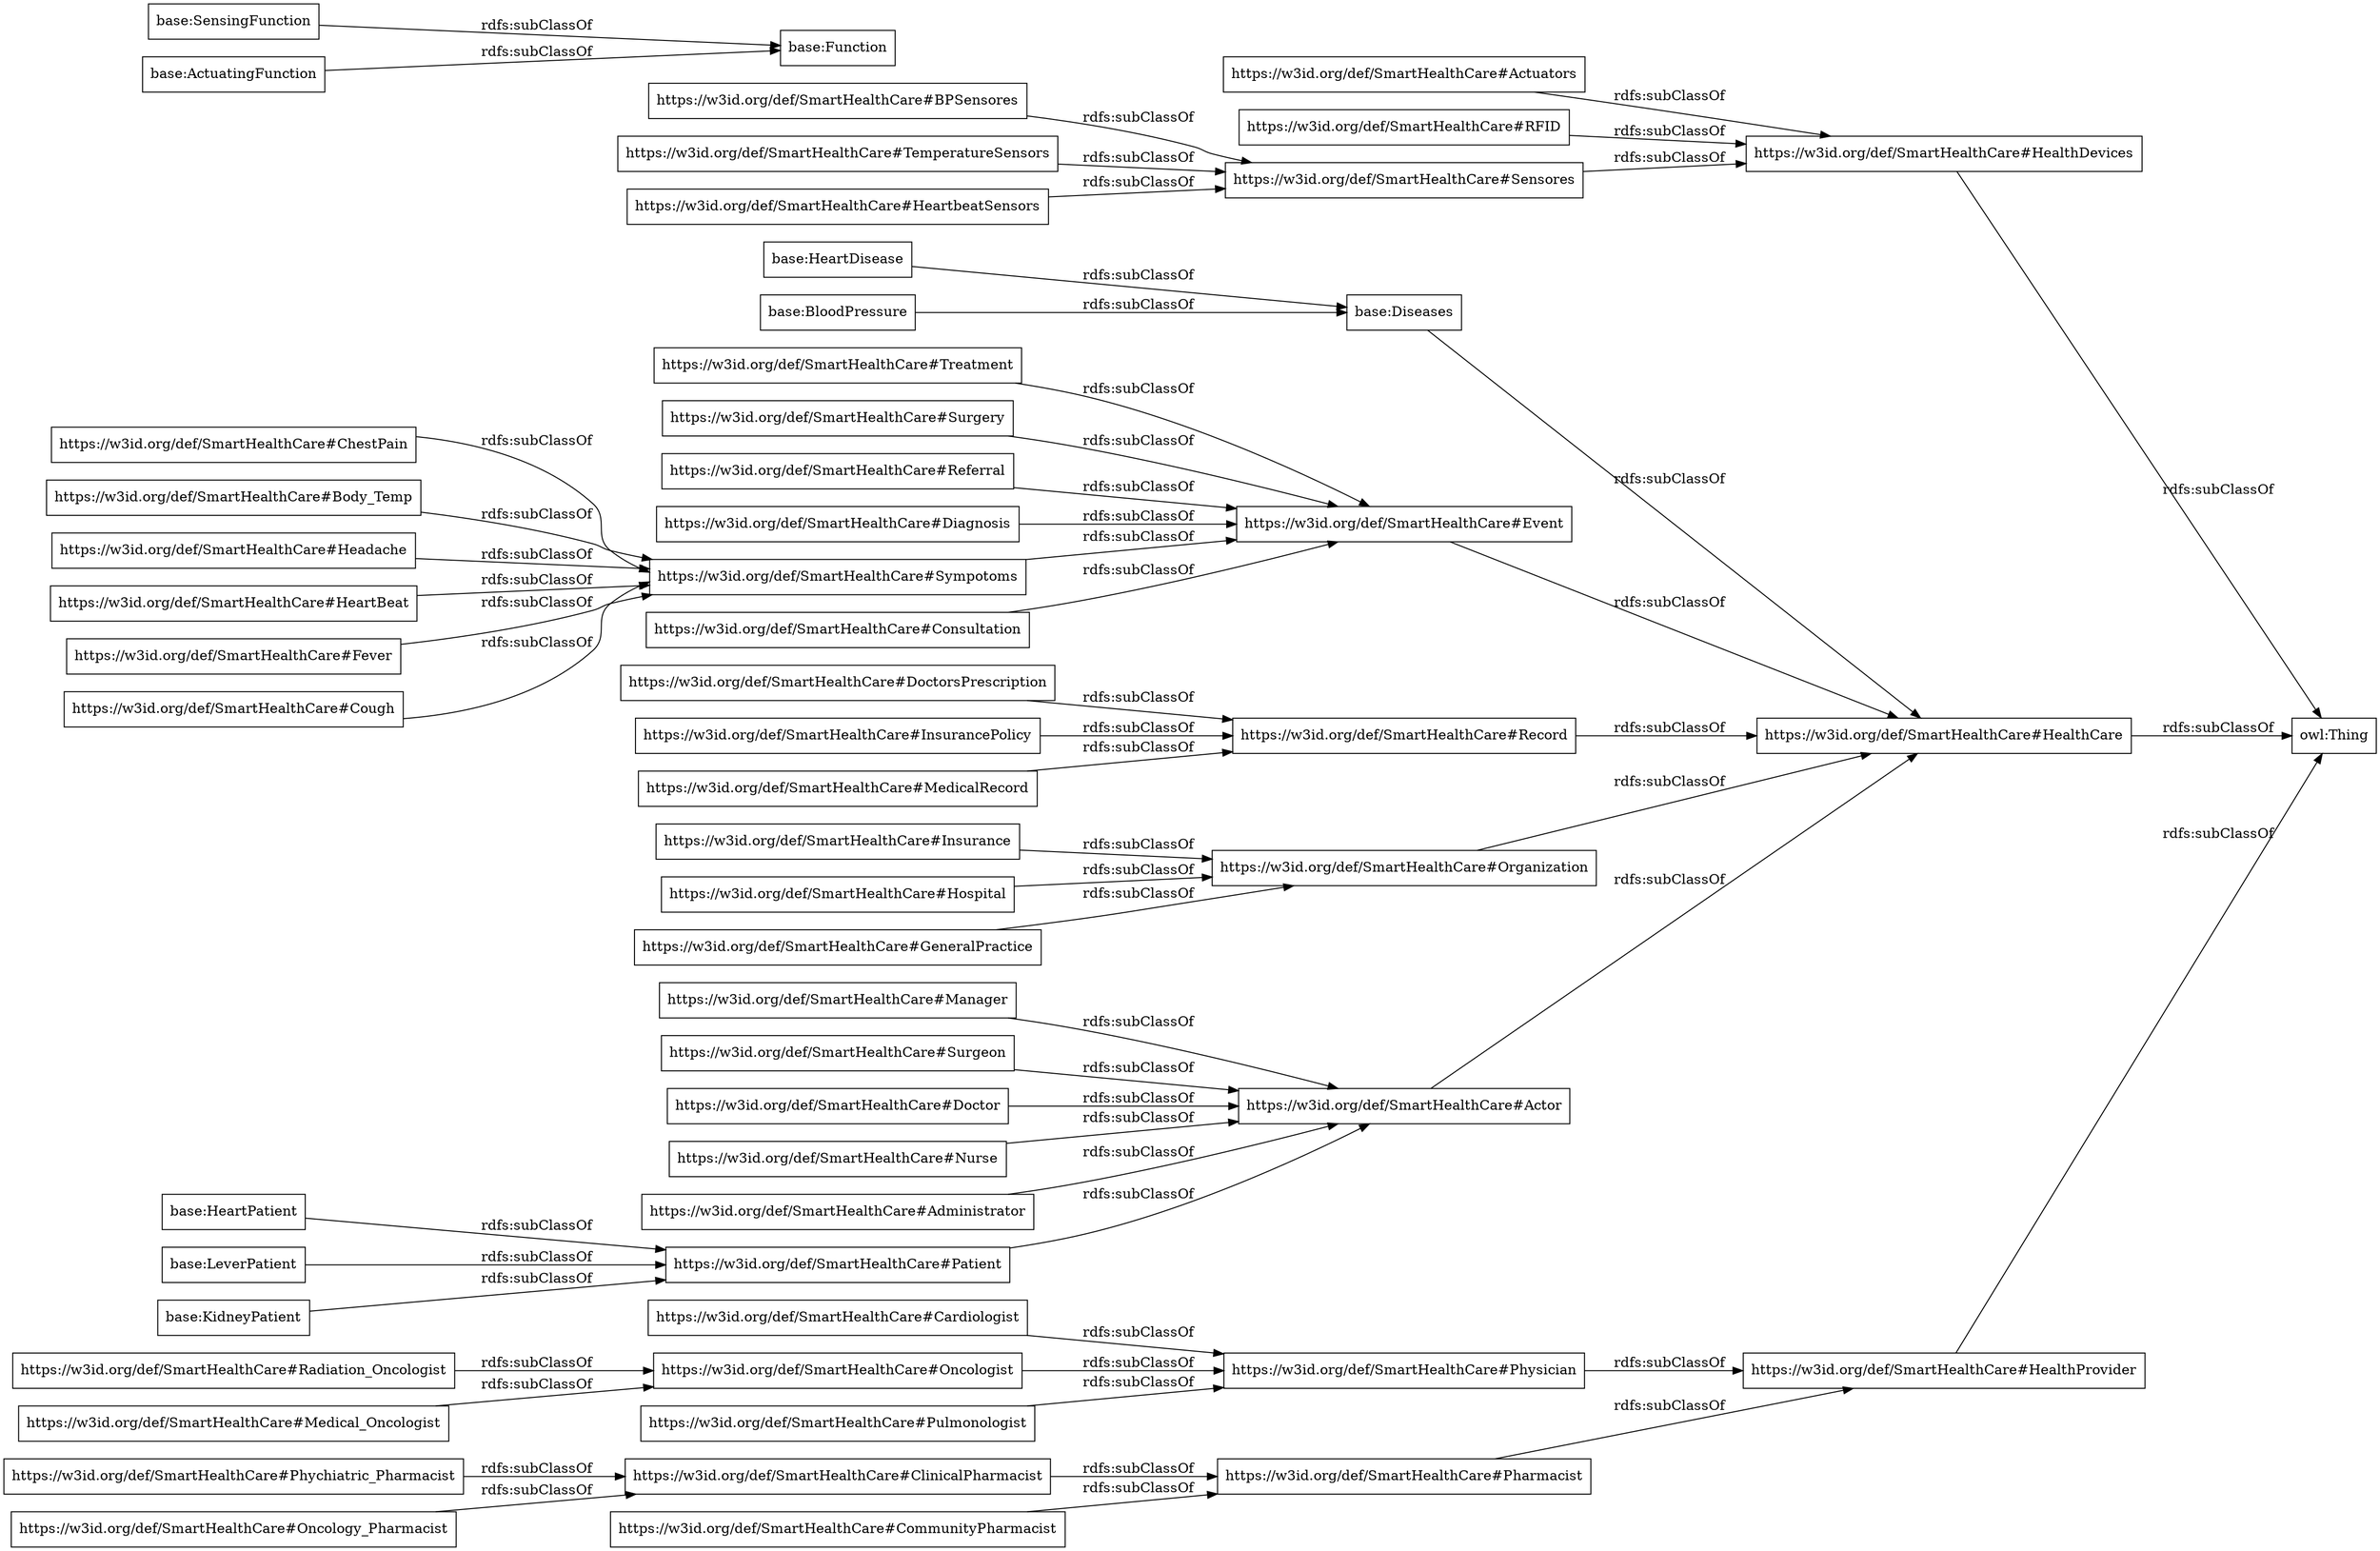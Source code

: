 digraph ar2dtool_diagram { 
rankdir=LR;
size="1000"
node [shape = rectangle, color="black"]; "https://w3id.org/def/SmartHealthCare#HealthProvider" "https://w3id.org/def/SmartHealthCare#Actuators" "base:Diseases" "https://w3id.org/def/SmartHealthCare#Cardiologist" "https://w3id.org/def/SmartHealthCare#RFID" "https://w3id.org/def/SmartHealthCare#Insurance" "https://w3id.org/def/SmartHealthCare#ChestPain" "https://w3id.org/def/SmartHealthCare#BPSensores" "https://w3id.org/def/SmartHealthCare#Manager" "https://w3id.org/def/SmartHealthCare#HealthDevices" "https://w3id.org/def/SmartHealthCare#Phychiatric_Pharmacist" "https://w3id.org/def/SmartHealthCare#Body_Temp" "https://w3id.org/def/SmartHealthCare#Headache" "https://w3id.org/def/SmartHealthCare#Event" "https://w3id.org/def/SmartHealthCare#DoctorsPrescription" "https://w3id.org/def/SmartHealthCare#Treatment" "https://w3id.org/def/SmartHealthCare#Surgeon" "https://w3id.org/def/SmartHealthCare#InsurancePolicy" "https://w3id.org/def/SmartHealthCare#Surgery" "base:HeartDisease" "https://w3id.org/def/SmartHealthCare#ClinicalPharmacist" "https://w3id.org/def/SmartHealthCare#Physician" "base:BloodPressure" "https://w3id.org/def/SmartHealthCare#Oncologist" "https://w3id.org/def/SmartHealthCare#Radiation_Oncologist" "https://w3id.org/def/SmartHealthCare#Referral" "https://w3id.org/def/SmartHealthCare#Pharmacist" "https://w3id.org/def/SmartHealthCare#Medical_Oncologist" "https://w3id.org/def/SmartHealthCare#HeartBeat" "https://w3id.org/def/SmartHealthCare#Doctor" "base:SensingFunction" "https://w3id.org/def/SmartHealthCare#CommunityPharmacist" "base:HeartPatient" "base:LeverPatient" "https://w3id.org/def/SmartHealthCare#Hospital" "https://w3id.org/def/SmartHealthCare#Nurse" "base:ActuatingFunction" "https://w3id.org/def/SmartHealthCare#Record" "https://w3id.org/def/SmartHealthCare#Oncology_Pharmacist" "base:KidneyPatient" "base:Function" "https://w3id.org/def/SmartHealthCare#TemperatureSensors" "https://w3id.org/def/SmartHealthCare#Pulmonologist" "https://w3id.org/def/SmartHealthCare#Fever" "https://w3id.org/def/SmartHealthCare#HeartbeatSensors" "https://w3id.org/def/SmartHealthCare#Diagnosis" "https://w3id.org/def/SmartHealthCare#Sympotoms" "https://w3id.org/def/SmartHealthCare#MedicalRecord" "https://w3id.org/def/SmartHealthCare#Sensores" "https://w3id.org/def/SmartHealthCare#HealthCare" "https://w3id.org/def/SmartHealthCare#Administrator" "https://w3id.org/def/SmartHealthCare#GeneralPractice" "https://w3id.org/def/SmartHealthCare#Cough" "https://w3id.org/def/SmartHealthCare#Organization" "https://w3id.org/def/SmartHealthCare#Actor" "https://w3id.org/def/SmartHealthCare#Patient" "https://w3id.org/def/SmartHealthCare#Consultation" ; /*classes style*/
	"base:KidneyPatient" -> "https://w3id.org/def/SmartHealthCare#Patient" [ label = "rdfs:subClassOf" ];
	"https://w3id.org/def/SmartHealthCare#RFID" -> "https://w3id.org/def/SmartHealthCare#HealthDevices" [ label = "rdfs:subClassOf" ];
	"https://w3id.org/def/SmartHealthCare#Cough" -> "https://w3id.org/def/SmartHealthCare#Sympotoms" [ label = "rdfs:subClassOf" ];
	"https://w3id.org/def/SmartHealthCare#Medical_Oncologist" -> "https://w3id.org/def/SmartHealthCare#Oncologist" [ label = "rdfs:subClassOf" ];
	"https://w3id.org/def/SmartHealthCare#BPSensores" -> "https://w3id.org/def/SmartHealthCare#Sensores" [ label = "rdfs:subClassOf" ];
	"https://w3id.org/def/SmartHealthCare#DoctorsPrescription" -> "https://w3id.org/def/SmartHealthCare#Record" [ label = "rdfs:subClassOf" ];
	"https://w3id.org/def/SmartHealthCare#MedicalRecord" -> "https://w3id.org/def/SmartHealthCare#Record" [ label = "rdfs:subClassOf" ];
	"base:HeartPatient" -> "https://w3id.org/def/SmartHealthCare#Patient" [ label = "rdfs:subClassOf" ];
	"https://w3id.org/def/SmartHealthCare#InsurancePolicy" -> "https://w3id.org/def/SmartHealthCare#Record" [ label = "rdfs:subClassOf" ];
	"base:SensingFunction" -> "base:Function" [ label = "rdfs:subClassOf" ];
	"https://w3id.org/def/SmartHealthCare#HeartBeat" -> "https://w3id.org/def/SmartHealthCare#Sympotoms" [ label = "rdfs:subClassOf" ];
	"https://w3id.org/def/SmartHealthCare#ClinicalPharmacist" -> "https://w3id.org/def/SmartHealthCare#Pharmacist" [ label = "rdfs:subClassOf" ];
	"https://w3id.org/def/SmartHealthCare#HealthDevices" -> "owl:Thing" [ label = "rdfs:subClassOf" ];
	"https://w3id.org/def/SmartHealthCare#Phychiatric_Pharmacist" -> "https://w3id.org/def/SmartHealthCare#ClinicalPharmacist" [ label = "rdfs:subClassOf" ];
	"https://w3id.org/def/SmartHealthCare#Surgeon" -> "https://w3id.org/def/SmartHealthCare#Actor" [ label = "rdfs:subClassOf" ];
	"https://w3id.org/def/SmartHealthCare#Cardiologist" -> "https://w3id.org/def/SmartHealthCare#Physician" [ label = "rdfs:subClassOf" ];
	"https://w3id.org/def/SmartHealthCare#Doctor" -> "https://w3id.org/def/SmartHealthCare#Actor" [ label = "rdfs:subClassOf" ];
	"base:HeartDisease" -> "base:Diseases" [ label = "rdfs:subClassOf" ];
	"https://w3id.org/def/SmartHealthCare#HealthProvider" -> "owl:Thing" [ label = "rdfs:subClassOf" ];
	"https://w3id.org/def/SmartHealthCare#HealthCare" -> "owl:Thing" [ label = "rdfs:subClassOf" ];
	"https://w3id.org/def/SmartHealthCare#Treatment" -> "https://w3id.org/def/SmartHealthCare#Event" [ label = "rdfs:subClassOf" ];
	"https://w3id.org/def/SmartHealthCare#CommunityPharmacist" -> "https://w3id.org/def/SmartHealthCare#Pharmacist" [ label = "rdfs:subClassOf" ];
	"https://w3id.org/def/SmartHealthCare#Hospital" -> "https://w3id.org/def/SmartHealthCare#Organization" [ label = "rdfs:subClassOf" ];
	"https://w3id.org/def/SmartHealthCare#Referral" -> "https://w3id.org/def/SmartHealthCare#Event" [ label = "rdfs:subClassOf" ];
	"https://w3id.org/def/SmartHealthCare#Insurance" -> "https://w3id.org/def/SmartHealthCare#Organization" [ label = "rdfs:subClassOf" ];
	"base:LeverPatient" -> "https://w3id.org/def/SmartHealthCare#Patient" [ label = "rdfs:subClassOf" ];
	"https://w3id.org/def/SmartHealthCare#Organization" -> "https://w3id.org/def/SmartHealthCare#HealthCare" [ label = "rdfs:subClassOf" ];
	"https://w3id.org/def/SmartHealthCare#ChestPain" -> "https://w3id.org/def/SmartHealthCare#Sympotoms" [ label = "rdfs:subClassOf" ];
	"https://w3id.org/def/SmartHealthCare#Diagnosis" -> "https://w3id.org/def/SmartHealthCare#Event" [ label = "rdfs:subClassOf" ];
	"base:BloodPressure" -> "base:Diseases" [ label = "rdfs:subClassOf" ];
	"https://w3id.org/def/SmartHealthCare#Administrator" -> "https://w3id.org/def/SmartHealthCare#Actor" [ label = "rdfs:subClassOf" ];
	"https://w3id.org/def/SmartHealthCare#Physician" -> "https://w3id.org/def/SmartHealthCare#HealthProvider" [ label = "rdfs:subClassOf" ];
	"https://w3id.org/def/SmartHealthCare#Oncology_Pharmacist" -> "https://w3id.org/def/SmartHealthCare#ClinicalPharmacist" [ label = "rdfs:subClassOf" ];
	"https://w3id.org/def/SmartHealthCare#Sensores" -> "https://w3id.org/def/SmartHealthCare#HealthDevices" [ label = "rdfs:subClassOf" ];
	"https://w3id.org/def/SmartHealthCare#Record" -> "https://w3id.org/def/SmartHealthCare#HealthCare" [ label = "rdfs:subClassOf" ];
	"base:Diseases" -> "https://w3id.org/def/SmartHealthCare#HealthCare" [ label = "rdfs:subClassOf" ];
	"https://w3id.org/def/SmartHealthCare#Nurse" -> "https://w3id.org/def/SmartHealthCare#Actor" [ label = "rdfs:subClassOf" ];
	"https://w3id.org/def/SmartHealthCare#Event" -> "https://w3id.org/def/SmartHealthCare#HealthCare" [ label = "rdfs:subClassOf" ];
	"base:ActuatingFunction" -> "base:Function" [ label = "rdfs:subClassOf" ];
	"https://w3id.org/def/SmartHealthCare#Actuators" -> "https://w3id.org/def/SmartHealthCare#HealthDevices" [ label = "rdfs:subClassOf" ];
	"https://w3id.org/def/SmartHealthCare#Headache" -> "https://w3id.org/def/SmartHealthCare#Sympotoms" [ label = "rdfs:subClassOf" ];
	"https://w3id.org/def/SmartHealthCare#Pharmacist" -> "https://w3id.org/def/SmartHealthCare#HealthProvider" [ label = "rdfs:subClassOf" ];
	"https://w3id.org/def/SmartHealthCare#Actor" -> "https://w3id.org/def/SmartHealthCare#HealthCare" [ label = "rdfs:subClassOf" ];
	"https://w3id.org/def/SmartHealthCare#GeneralPractice" -> "https://w3id.org/def/SmartHealthCare#Organization" [ label = "rdfs:subClassOf" ];
	"https://w3id.org/def/SmartHealthCare#Manager" -> "https://w3id.org/def/SmartHealthCare#Actor" [ label = "rdfs:subClassOf" ];
	"https://w3id.org/def/SmartHealthCare#Surgery" -> "https://w3id.org/def/SmartHealthCare#Event" [ label = "rdfs:subClassOf" ];
	"https://w3id.org/def/SmartHealthCare#HeartbeatSensors" -> "https://w3id.org/def/SmartHealthCare#Sensores" [ label = "rdfs:subClassOf" ];
	"https://w3id.org/def/SmartHealthCare#Oncologist" -> "https://w3id.org/def/SmartHealthCare#Physician" [ label = "rdfs:subClassOf" ];
	"https://w3id.org/def/SmartHealthCare#TemperatureSensors" -> "https://w3id.org/def/SmartHealthCare#Sensores" [ label = "rdfs:subClassOf" ];
	"https://w3id.org/def/SmartHealthCare#Consultation" -> "https://w3id.org/def/SmartHealthCare#Event" [ label = "rdfs:subClassOf" ];
	"https://w3id.org/def/SmartHealthCare#Pulmonologist" -> "https://w3id.org/def/SmartHealthCare#Physician" [ label = "rdfs:subClassOf" ];
	"https://w3id.org/def/SmartHealthCare#Patient" -> "https://w3id.org/def/SmartHealthCare#Actor" [ label = "rdfs:subClassOf" ];
	"https://w3id.org/def/SmartHealthCare#Radiation_Oncologist" -> "https://w3id.org/def/SmartHealthCare#Oncologist" [ label = "rdfs:subClassOf" ];
	"https://w3id.org/def/SmartHealthCare#Sympotoms" -> "https://w3id.org/def/SmartHealthCare#Event" [ label = "rdfs:subClassOf" ];
	"https://w3id.org/def/SmartHealthCare#Body_Temp" -> "https://w3id.org/def/SmartHealthCare#Sympotoms" [ label = "rdfs:subClassOf" ];
	"https://w3id.org/def/SmartHealthCare#Fever" -> "https://w3id.org/def/SmartHealthCare#Sympotoms" [ label = "rdfs:subClassOf" ];

}
